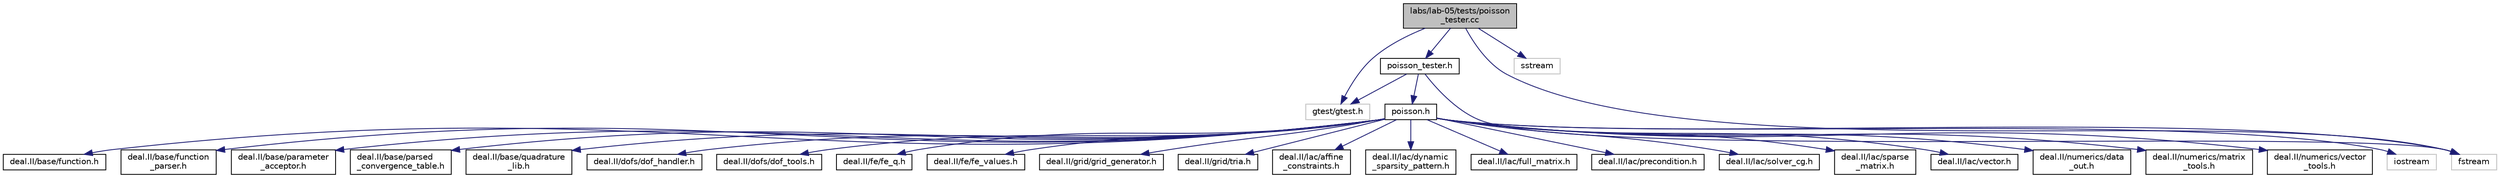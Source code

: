 digraph "labs/lab-05/tests/poisson_tester.cc"
{
 // LATEX_PDF_SIZE
  bgcolor="transparent";
  edge [fontname="Helvetica",fontsize="10",labelfontname="Helvetica",labelfontsize="10"];
  node [fontname="Helvetica",fontsize="10",shape=record];
  Node1 [label="labs/lab-05/tests/poisson\l_tester.cc",height=0.2,width=0.4,color="black", fillcolor="grey75", style="filled", fontcolor="black",tooltip=" "];
  Node1 -> Node2 [color="midnightblue",fontsize="10",style="solid",fontname="Helvetica"];
  Node2 [label="poisson_tester.h",height=0.2,width=0.4,color="black",URL="$poisson__tester_8h.html",tooltip=" "];
  Node2 -> Node3 [color="midnightblue",fontsize="10",style="solid",fontname="Helvetica"];
  Node3 [label="gtest/gtest.h",height=0.2,width=0.4,color="grey75",tooltip=" "];
  Node2 -> Node4 [color="midnightblue",fontsize="10",style="solid",fontname="Helvetica"];
  Node4 [label="fstream",height=0.2,width=0.4,color="grey75",tooltip=" "];
  Node2 -> Node5 [color="midnightblue",fontsize="10",style="solid",fontname="Helvetica"];
  Node5 [label="poisson.h",height=0.2,width=0.4,color="black",URL="$lab-05_2include_2poisson_8h.html",tooltip=" "];
  Node5 -> Node6 [color="midnightblue",fontsize="10",style="solid",fontname="Helvetica"];
  Node6 [label="deal.II/base/function.h",height=0.2,width=0.4,color="black",URL="/__w/fem-with-dealii-2022/fem-with-dealii-2022/deal.tag$function_8h.html.html",tooltip=" "];
  Node5 -> Node7 [color="midnightblue",fontsize="10",style="solid",fontname="Helvetica"];
  Node7 [label="deal.II/base/function\l_parser.h",height=0.2,width=0.4,color="black",URL="/__w/fem-with-dealii-2022/fem-with-dealii-2022/deal.tag$function__parser_8h.html.html",tooltip=" "];
  Node5 -> Node8 [color="midnightblue",fontsize="10",style="solid",fontname="Helvetica"];
  Node8 [label="deal.II/base/parameter\l_acceptor.h",height=0.2,width=0.4,color="black",URL="/__w/fem-with-dealii-2022/fem-with-dealii-2022/deal.tag$parameter__acceptor_8h.html.html",tooltip=" "];
  Node5 -> Node9 [color="midnightblue",fontsize="10",style="solid",fontname="Helvetica"];
  Node9 [label="deal.II/base/parsed\l_convergence_table.h",height=0.2,width=0.4,color="black",URL="/__w/fem-with-dealii-2022/fem-with-dealii-2022/deal.tag$parsed__convergence__table_8h.html.html",tooltip=" "];
  Node5 -> Node10 [color="midnightblue",fontsize="10",style="solid",fontname="Helvetica"];
  Node10 [label="deal.II/base/quadrature\l_lib.h",height=0.2,width=0.4,color="black",URL="/__w/fem-with-dealii-2022/fem-with-dealii-2022/deal.tag$quadrature__lib_8h.html.html",tooltip=" "];
  Node5 -> Node11 [color="midnightblue",fontsize="10",style="solid",fontname="Helvetica"];
  Node11 [label="deal.II/dofs/dof_handler.h",height=0.2,width=0.4,color="black",URL="/__w/fem-with-dealii-2022/fem-with-dealii-2022/deal.tag$dofs_2dof__handler_8h.html.html",tooltip=" "];
  Node5 -> Node12 [color="midnightblue",fontsize="10",style="solid",fontname="Helvetica"];
  Node12 [label="deal.II/dofs/dof_tools.h",height=0.2,width=0.4,color="black",URL="/__w/fem-with-dealii-2022/fem-with-dealii-2022/deal.tag$dof__tools_8h.html.html",tooltip=" "];
  Node5 -> Node13 [color="midnightblue",fontsize="10",style="solid",fontname="Helvetica"];
  Node13 [label="deal.II/fe/fe_q.h",height=0.2,width=0.4,color="black",URL="/__w/fem-with-dealii-2022/fem-with-dealii-2022/deal.tag$fe__q_8h.html.html",tooltip=" "];
  Node5 -> Node14 [color="midnightblue",fontsize="10",style="solid",fontname="Helvetica"];
  Node14 [label="deal.II/fe/fe_values.h",height=0.2,width=0.4,color="black",URL="/__w/fem-with-dealii-2022/fem-with-dealii-2022/deal.tag$fe_2fe__values_8h.html.html",tooltip=" "];
  Node5 -> Node15 [color="midnightblue",fontsize="10",style="solid",fontname="Helvetica"];
  Node15 [label="deal.II/grid/grid_generator.h",height=0.2,width=0.4,color="black",URL="/__w/fem-with-dealii-2022/fem-with-dealii-2022/deal.tag$grid__generator_8h.html.html",tooltip=" "];
  Node5 -> Node16 [color="midnightblue",fontsize="10",style="solid",fontname="Helvetica"];
  Node16 [label="deal.II/grid/tria.h",height=0.2,width=0.4,color="black",URL="/__w/fem-with-dealii-2022/fem-with-dealii-2022/deal.tag$grid_2tria_8h.html.html",tooltip=" "];
  Node5 -> Node17 [color="midnightblue",fontsize="10",style="solid",fontname="Helvetica"];
  Node17 [label="deal.II/lac/affine\l_constraints.h",height=0.2,width=0.4,color="black",URL="/__w/fem-with-dealii-2022/fem-with-dealii-2022/deal.tag$affine__constraints_8h.html.html",tooltip=" "];
  Node5 -> Node18 [color="midnightblue",fontsize="10",style="solid",fontname="Helvetica"];
  Node18 [label="deal.II/lac/dynamic\l_sparsity_pattern.h",height=0.2,width=0.4,color="black",URL="/__w/fem-with-dealii-2022/fem-with-dealii-2022/deal.tag$dynamic__sparsity__pattern_8h.html.html",tooltip=" "];
  Node5 -> Node19 [color="midnightblue",fontsize="10",style="solid",fontname="Helvetica"];
  Node19 [label="deal.II/lac/full_matrix.h",height=0.2,width=0.4,color="black",URL="/__w/fem-with-dealii-2022/fem-with-dealii-2022/deal.tag$full__matrix_8h.html.html",tooltip=" "];
  Node5 -> Node20 [color="midnightblue",fontsize="10",style="solid",fontname="Helvetica"];
  Node20 [label="deal.II/lac/precondition.h",height=0.2,width=0.4,color="black",URL="/__w/fem-with-dealii-2022/fem-with-dealii-2022/deal.tag$precondition_8h.html.html",tooltip=" "];
  Node5 -> Node21 [color="midnightblue",fontsize="10",style="solid",fontname="Helvetica"];
  Node21 [label="deal.II/lac/solver_cg.h",height=0.2,width=0.4,color="black",URL="/__w/fem-with-dealii-2022/fem-with-dealii-2022/deal.tag$solver__cg_8h.html.html",tooltip=" "];
  Node5 -> Node22 [color="midnightblue",fontsize="10",style="solid",fontname="Helvetica"];
  Node22 [label="deal.II/lac/sparse\l_matrix.h",height=0.2,width=0.4,color="black",URL="/__w/fem-with-dealii-2022/fem-with-dealii-2022/deal.tag$sparse__matrix_8h.html.html",tooltip=" "];
  Node5 -> Node23 [color="midnightblue",fontsize="10",style="solid",fontname="Helvetica"];
  Node23 [label="deal.II/lac/vector.h",height=0.2,width=0.4,color="black",URL="/__w/fem-with-dealii-2022/fem-with-dealii-2022/deal.tag$vector_8h.html.html",tooltip=" "];
  Node5 -> Node24 [color="midnightblue",fontsize="10",style="solid",fontname="Helvetica"];
  Node24 [label="deal.II/numerics/data\l_out.h",height=0.2,width=0.4,color="black",URL="/__w/fem-with-dealii-2022/fem-with-dealii-2022/deal.tag$numerics_2data__out_8h.html.html",tooltip=" "];
  Node5 -> Node25 [color="midnightblue",fontsize="10",style="solid",fontname="Helvetica"];
  Node25 [label="deal.II/numerics/matrix\l_tools.h",height=0.2,width=0.4,color="black",URL="/__w/fem-with-dealii-2022/fem-with-dealii-2022/deal.tag$matrix__tools_8h.html.html",tooltip=" "];
  Node5 -> Node26 [color="midnightblue",fontsize="10",style="solid",fontname="Helvetica"];
  Node26 [label="deal.II/numerics/vector\l_tools.h",height=0.2,width=0.4,color="black",URL="/__w/fem-with-dealii-2022/fem-with-dealii-2022/deal.tag$vector__tools_8h.html.html",tooltip=" "];
  Node5 -> Node4 [color="midnightblue",fontsize="10",style="solid",fontname="Helvetica"];
  Node5 -> Node27 [color="midnightblue",fontsize="10",style="solid",fontname="Helvetica"];
  Node27 [label="iostream",height=0.2,width=0.4,color="grey75",tooltip=" "];
  Node1 -> Node3 [color="midnightblue",fontsize="10",style="solid",fontname="Helvetica"];
  Node1 -> Node4 [color="midnightblue",fontsize="10",style="solid",fontname="Helvetica"];
  Node1 -> Node28 [color="midnightblue",fontsize="10",style="solid",fontname="Helvetica"];
  Node28 [label="sstream",height=0.2,width=0.4,color="grey75",tooltip=" "];
}
